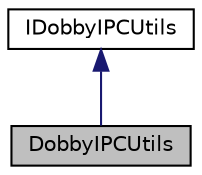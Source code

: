 digraph "DobbyIPCUtils"
{
 // LATEX_PDF_SIZE
  edge [fontname="Helvetica",fontsize="10",labelfontname="Helvetica",labelfontsize="10"];
  node [fontname="Helvetica",fontsize="10",shape=record];
  Node1 [label="DobbyIPCUtils",height=0.2,width=0.4,color="black", fillcolor="grey75", style="filled", fontcolor="black",tooltip="Utility methods for IPC in Dobby."];
  Node2 -> Node1 [dir="back",color="midnightblue",fontsize="10",style="solid",fontname="Helvetica"];
  Node2 [label="IDobbyIPCUtils",height=0.2,width=0.4,color="black", fillcolor="white", style="filled",URL="$classIDobbyIPCUtils.html",tooltip=" "];
}
